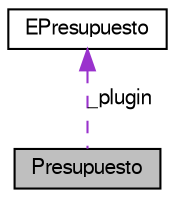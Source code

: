 digraph G
{
  bgcolor="transparent";
  edge [fontname="FreeSans",fontsize=10,labelfontname="FreeSans",labelfontsize=10];
  node [fontname="FreeSans",fontsize=10,shape=record];
  Node1 [label="Presupuesto",height=0.2,width=0.4,color="black", fillcolor="grey75", style="filled" fontcolor="black"];
  Node2 -> Node1 [dir=back,color="darkorchid3",fontsize=10,style="dashed",label="_plugin",fontname="FreeSans"];
  Node2 [label="EPresupuesto",height=0.2,width=0.4,color="black",URL="$classEPresupuesto.html",tooltip="Interfaz de presupuesto."];
}
